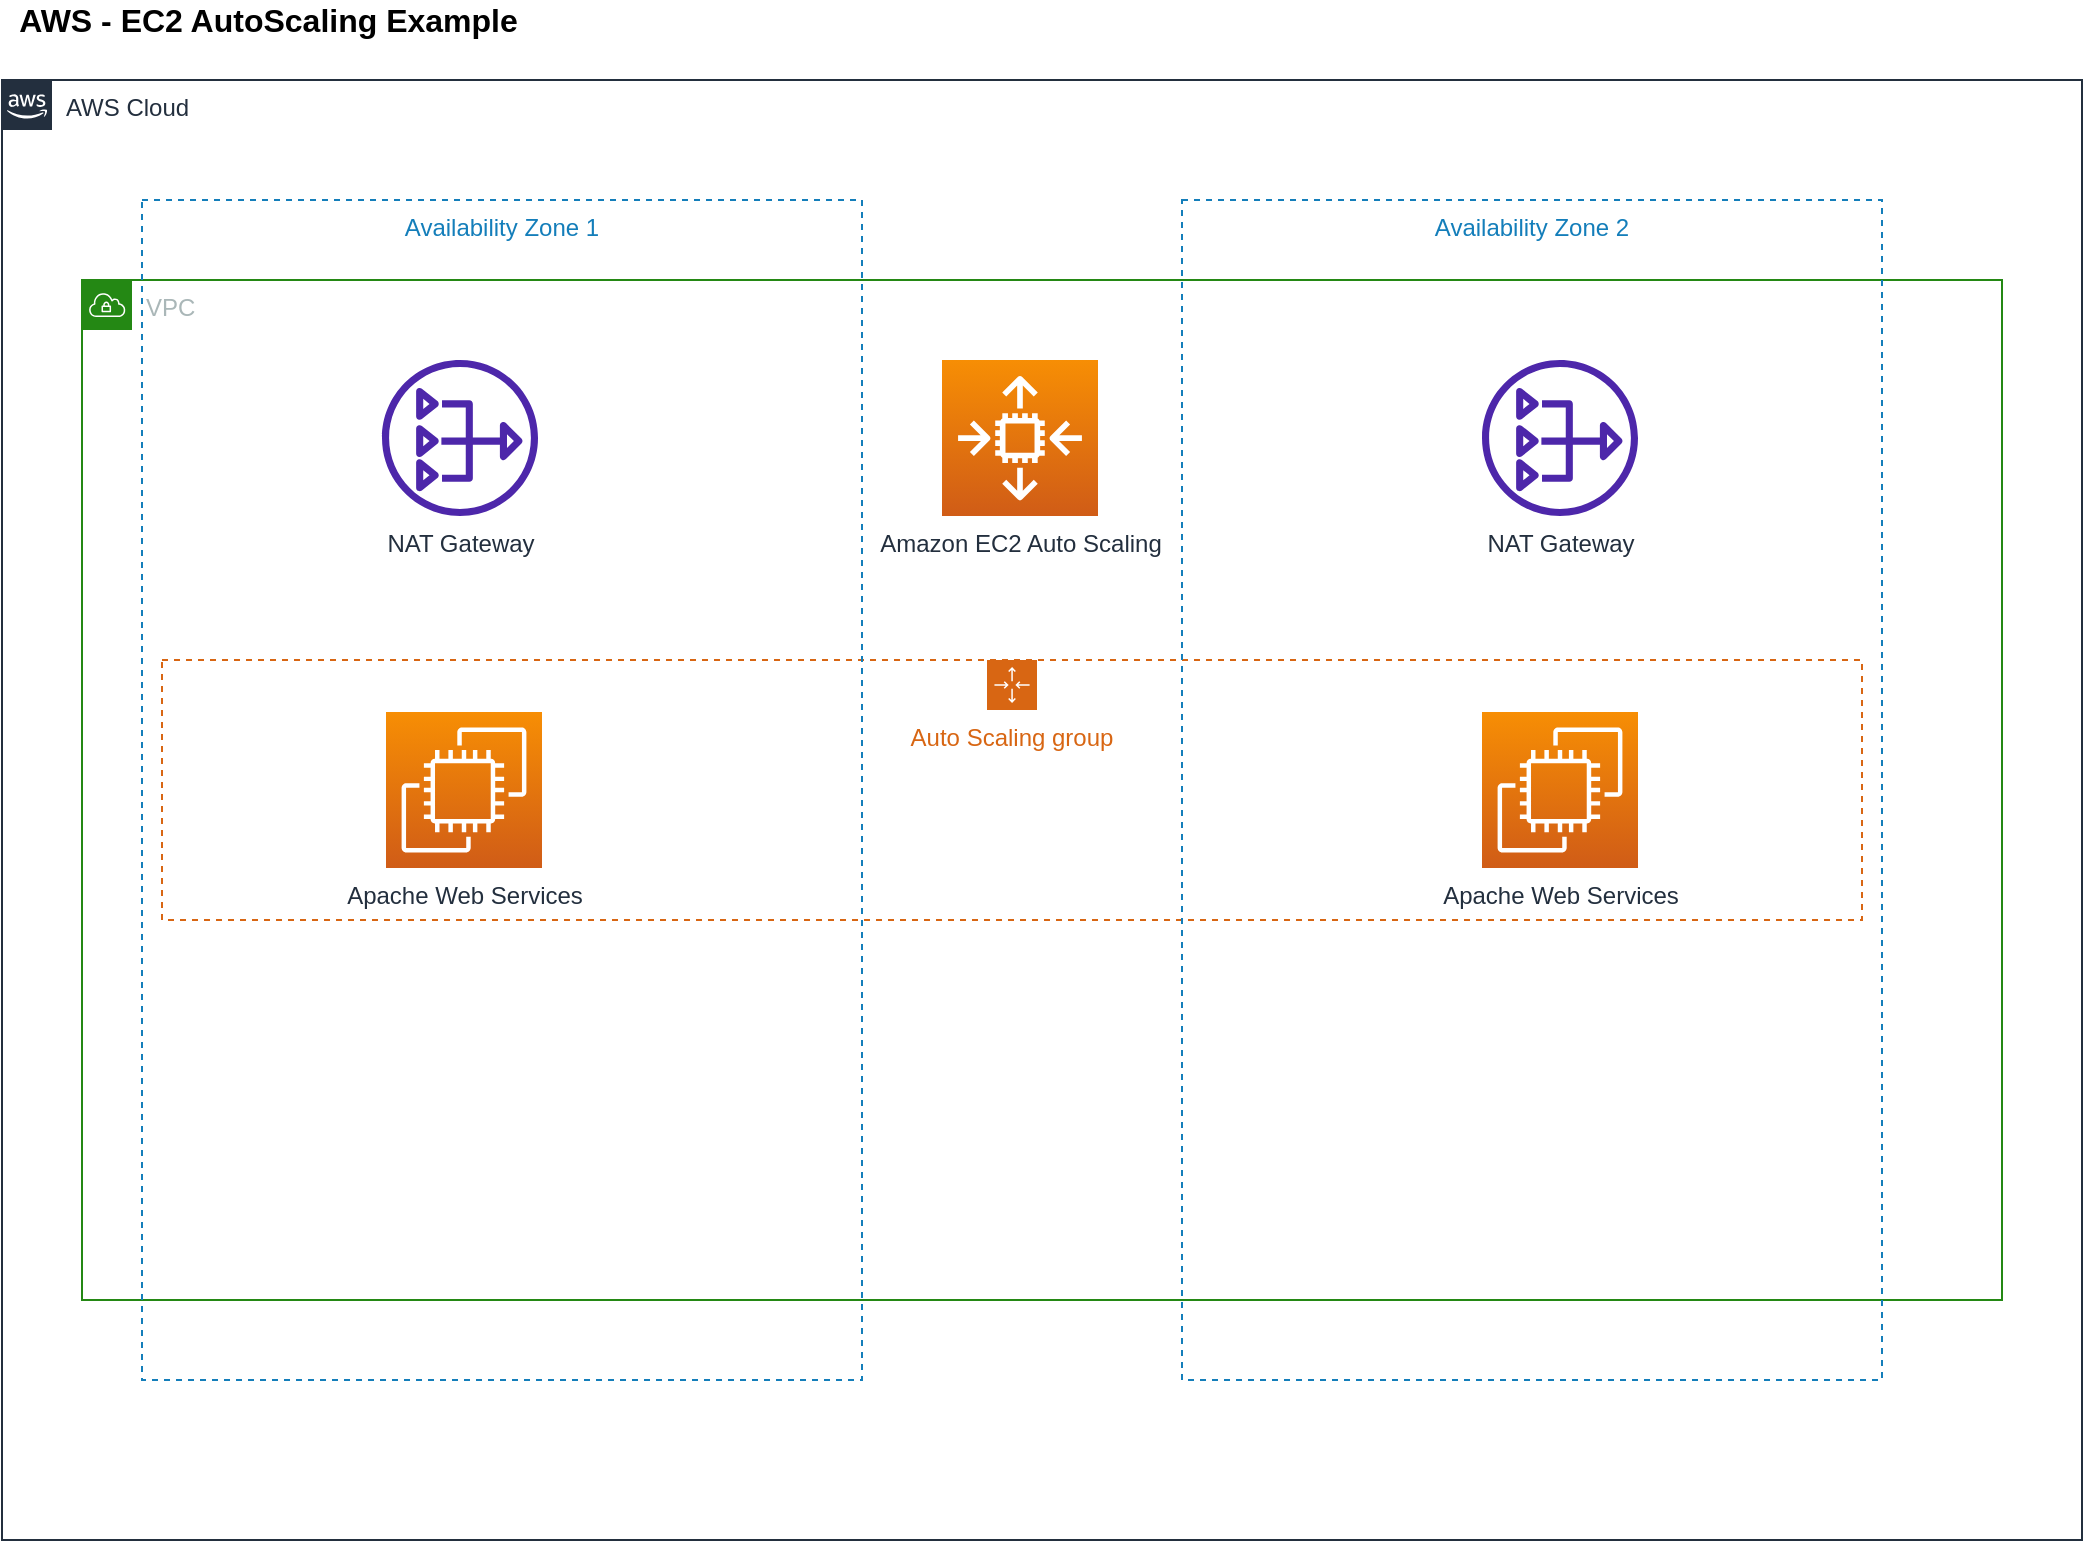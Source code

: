 <mxfile version="18.0.7" type="github">
  <diagram id="Z5f0bbKns2LF-ZPZqOLF" name="Page-1">
    <mxGraphModel dx="2254" dy="811" grid="1" gridSize="10" guides="1" tooltips="1" connect="1" arrows="1" fold="1" page="1" pageScale="1" pageWidth="1100" pageHeight="850" math="0" shadow="0">
      <root>
        <mxCell id="0" />
        <mxCell id="1" parent="0" />
        <mxCell id="ktpScYCUpY-ZOAlgP3E1-7" value="AWS Cloud" style="points=[[0,0],[0.25,0],[0.5,0],[0.75,0],[1,0],[1,0.25],[1,0.5],[1,0.75],[1,1],[0.75,1],[0.5,1],[0.25,1],[0,1],[0,0.75],[0,0.5],[0,0.25]];outlineConnect=0;gradientColor=none;html=1;whiteSpace=wrap;fontSize=12;fontStyle=0;container=1;pointerEvents=0;collapsible=0;recursiveResize=0;shape=mxgraph.aws4.group;grIcon=mxgraph.aws4.group_aws_cloud_alt;strokeColor=#232F3E;fillColor=none;verticalAlign=top;align=left;spacingLeft=30;fontColor=#232F3E;dashed=0;" vertex="1" parent="1">
          <mxGeometry x="30" y="60" width="1040" height="730" as="geometry" />
        </mxCell>
        <mxCell id="ktpScYCUpY-ZOAlgP3E1-4" value="VPC" style="points=[[0,0],[0.25,0],[0.5,0],[0.75,0],[1,0],[1,0.25],[1,0.5],[1,0.75],[1,1],[0.75,1],[0.5,1],[0.25,1],[0,1],[0,0.75],[0,0.5],[0,0.25]];outlineConnect=0;gradientColor=none;html=1;whiteSpace=wrap;fontSize=12;fontStyle=0;container=1;pointerEvents=0;collapsible=0;recursiveResize=0;shape=mxgraph.aws4.group;grIcon=mxgraph.aws4.group_vpc;strokeColor=#248814;fillColor=none;verticalAlign=top;align=left;spacingLeft=30;fontColor=#AAB7B8;dashed=0;" vertex="1" parent="ktpScYCUpY-ZOAlgP3E1-7">
          <mxGeometry x="40" y="100" width="960" height="510" as="geometry" />
        </mxCell>
        <mxCell id="ktpScYCUpY-ZOAlgP3E1-11" value="Amazon EC2 Auto Scaling" style="sketch=0;points=[[0,0,0],[0.25,0,0],[0.5,0,0],[0.75,0,0],[1,0,0],[0,1,0],[0.25,1,0],[0.5,1,0],[0.75,1,0],[1,1,0],[0,0.25,0],[0,0.5,0],[0,0.75,0],[1,0.25,0],[1,0.5,0],[1,0.75,0]];outlineConnect=0;fontColor=#232F3E;gradientColor=#F78E04;gradientDirection=north;fillColor=#D05C17;strokeColor=#ffffff;dashed=0;verticalLabelPosition=bottom;verticalAlign=top;align=center;html=1;fontSize=12;fontStyle=0;aspect=fixed;shape=mxgraph.aws4.resourceIcon;resIcon=mxgraph.aws4.auto_scaling2;" vertex="1" parent="ktpScYCUpY-ZOAlgP3E1-4">
          <mxGeometry x="430" y="40" width="78" height="78" as="geometry" />
        </mxCell>
        <mxCell id="ktpScYCUpY-ZOAlgP3E1-16" value="Auto Scaling group" style="points=[[0,0],[0.25,0],[0.5,0],[0.75,0],[1,0],[1,0.25],[1,0.5],[1,0.75],[1,1],[0.75,1],[0.5,1],[0.25,1],[0,1],[0,0.75],[0,0.5],[0,0.25]];outlineConnect=0;gradientColor=none;html=1;whiteSpace=wrap;fontSize=12;fontStyle=0;container=1;pointerEvents=0;collapsible=0;recursiveResize=0;shape=mxgraph.aws4.groupCenter;grIcon=mxgraph.aws4.group_auto_scaling_group;grStroke=1;strokeColor=#D86613;fillColor=none;verticalAlign=top;align=center;fontColor=#D86613;dashed=1;spacingTop=25;" vertex="1" parent="ktpScYCUpY-ZOAlgP3E1-4">
          <mxGeometry x="40" y="190" width="850" height="130" as="geometry" />
        </mxCell>
        <mxCell id="ktpScYCUpY-ZOAlgP3E1-5" value="Availability Zone 1" style="fillColor=none;strokeColor=#147EBA;dashed=1;verticalAlign=top;fontStyle=0;fontColor=#147EBA;" vertex="1" parent="ktpScYCUpY-ZOAlgP3E1-7">
          <mxGeometry x="70" y="60" width="360" height="590" as="geometry" />
        </mxCell>
        <mxCell id="ktpScYCUpY-ZOAlgP3E1-8" value="Availability Zone 2" style="fillColor=none;strokeColor=#147EBA;dashed=1;verticalAlign=top;fontStyle=0;fontColor=#147EBA;" vertex="1" parent="ktpScYCUpY-ZOAlgP3E1-7">
          <mxGeometry x="590" y="60" width="350" height="590" as="geometry" />
        </mxCell>
        <mxCell id="ktpScYCUpY-ZOAlgP3E1-9" value="NAT Gateway" style="sketch=0;outlineConnect=0;fontColor=#232F3E;gradientColor=none;fillColor=#4D27AA;strokeColor=none;dashed=0;verticalLabelPosition=bottom;verticalAlign=top;align=center;html=1;fontSize=12;fontStyle=0;aspect=fixed;pointerEvents=1;shape=mxgraph.aws4.nat_gateway;" vertex="1" parent="ktpScYCUpY-ZOAlgP3E1-7">
          <mxGeometry x="190" y="140" width="78" height="78" as="geometry" />
        </mxCell>
        <mxCell id="ktpScYCUpY-ZOAlgP3E1-10" value="NAT Gateway" style="sketch=0;outlineConnect=0;fontColor=#232F3E;gradientColor=none;fillColor=#4D27AA;strokeColor=none;dashed=0;verticalLabelPosition=bottom;verticalAlign=top;align=center;html=1;fontSize=12;fontStyle=0;aspect=fixed;pointerEvents=1;shape=mxgraph.aws4.nat_gateway;" vertex="1" parent="ktpScYCUpY-ZOAlgP3E1-7">
          <mxGeometry x="740" y="140" width="78" height="78" as="geometry" />
        </mxCell>
        <mxCell id="ktpScYCUpY-ZOAlgP3E1-28" value="Apache Web Services" style="sketch=0;points=[[0,0,0],[0.25,0,0],[0.5,0,0],[0.75,0,0],[1,0,0],[0,1,0],[0.25,1,0],[0.5,1,0],[0.75,1,0],[1,1,0],[0,0.25,0],[0,0.5,0],[0,0.75,0],[1,0.25,0],[1,0.5,0],[1,0.75,0]];outlineConnect=0;fontColor=#232F3E;gradientColor=#F78E04;gradientDirection=north;fillColor=#D05C17;strokeColor=#ffffff;dashed=0;verticalLabelPosition=bottom;verticalAlign=top;align=center;html=1;fontSize=12;fontStyle=0;aspect=fixed;shape=mxgraph.aws4.resourceIcon;resIcon=mxgraph.aws4.ec2;" vertex="1" parent="ktpScYCUpY-ZOAlgP3E1-7">
          <mxGeometry x="192" y="316" width="78" height="78" as="geometry" />
        </mxCell>
        <mxCell id="ktpScYCUpY-ZOAlgP3E1-29" value="Apache Web Services" style="sketch=0;points=[[0,0,0],[0.25,0,0],[0.5,0,0],[0.75,0,0],[1,0,0],[0,1,0],[0.25,1,0],[0.5,1,0],[0.75,1,0],[1,1,0],[0,0.25,0],[0,0.5,0],[0,0.75,0],[1,0.25,0],[1,0.5,0],[1,0.75,0]];outlineConnect=0;fontColor=#232F3E;gradientColor=#F78E04;gradientDirection=north;fillColor=#D05C17;strokeColor=#ffffff;dashed=0;verticalLabelPosition=bottom;verticalAlign=top;align=center;html=1;fontSize=12;fontStyle=0;aspect=fixed;shape=mxgraph.aws4.resourceIcon;resIcon=mxgraph.aws4.ec2;" vertex="1" parent="ktpScYCUpY-ZOAlgP3E1-7">
          <mxGeometry x="740" y="316" width="78" height="78" as="geometry" />
        </mxCell>
        <mxCell id="ktpScYCUpY-ZOAlgP3E1-13" value="AWS - EC2 AutoScaling Example&amp;nbsp;" style="text;html=1;align=center;verticalAlign=middle;resizable=0;points=[];autosize=1;strokeColor=none;fillColor=none;fontSize=16;fontStyle=1" vertex="1" parent="1">
          <mxGeometry x="30" y="20" width="270" height="20" as="geometry" />
        </mxCell>
      </root>
    </mxGraphModel>
  </diagram>
</mxfile>
